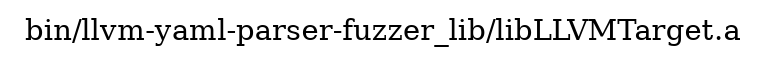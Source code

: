 digraph "bin/llvm-yaml-parser-fuzzer_lib/libLLVMTarget.a" {
	label="bin/llvm-yaml-parser-fuzzer_lib/libLLVMTarget.a";
	rankdir=LR;

}
